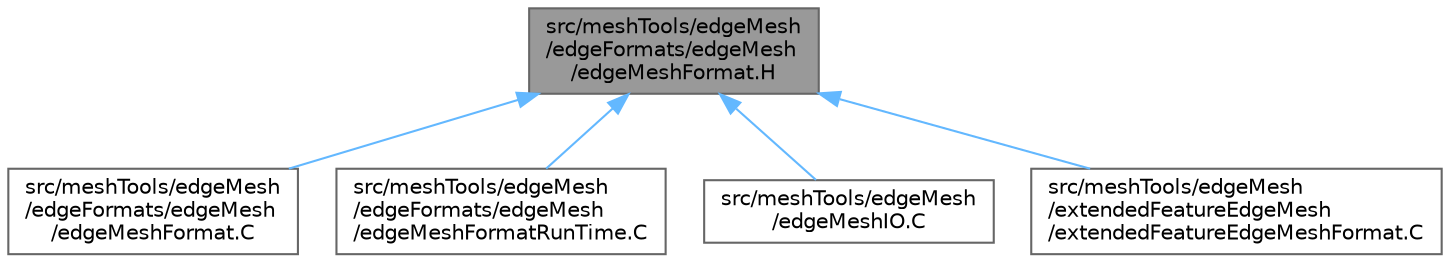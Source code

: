 digraph "src/meshTools/edgeMesh/edgeFormats/edgeMesh/edgeMeshFormat.H"
{
 // LATEX_PDF_SIZE
  bgcolor="transparent";
  edge [fontname=Helvetica,fontsize=10,labelfontname=Helvetica,labelfontsize=10];
  node [fontname=Helvetica,fontsize=10,shape=box,height=0.2,width=0.4];
  Node1 [id="Node000001",label="src/meshTools/edgeMesh\l/edgeFormats/edgeMesh\l/edgeMeshFormat.H",height=0.2,width=0.4,color="gray40", fillcolor="grey60", style="filled", fontcolor="black",tooltip=" "];
  Node1 -> Node2 [id="edge1_Node000001_Node000002",dir="back",color="steelblue1",style="solid",tooltip=" "];
  Node2 [id="Node000002",label="src/meshTools/edgeMesh\l/edgeFormats/edgeMesh\l/edgeMeshFormat.C",height=0.2,width=0.4,color="grey40", fillcolor="white", style="filled",URL="$edgeMeshFormat_8C.html",tooltip=" "];
  Node1 -> Node3 [id="edge2_Node000001_Node000003",dir="back",color="steelblue1",style="solid",tooltip=" "];
  Node3 [id="Node000003",label="src/meshTools/edgeMesh\l/edgeFormats/edgeMesh\l/edgeMeshFormatRunTime.C",height=0.2,width=0.4,color="grey40", fillcolor="white", style="filled",URL="$edgeMeshFormatRunTime_8C.html",tooltip=" "];
  Node1 -> Node4 [id="edge3_Node000001_Node000004",dir="back",color="steelblue1",style="solid",tooltip=" "];
  Node4 [id="Node000004",label="src/meshTools/edgeMesh\l/edgeMeshIO.C",height=0.2,width=0.4,color="grey40", fillcolor="white", style="filled",URL="$edgeMeshIO_8C.html",tooltip=" "];
  Node1 -> Node5 [id="edge4_Node000001_Node000005",dir="back",color="steelblue1",style="solid",tooltip=" "];
  Node5 [id="Node000005",label="src/meshTools/edgeMesh\l/extendedFeatureEdgeMesh\l/extendedFeatureEdgeMeshFormat.C",height=0.2,width=0.4,color="grey40", fillcolor="white", style="filled",URL="$extendedFeatureEdgeMeshFormat_8C.html",tooltip=" "];
}
